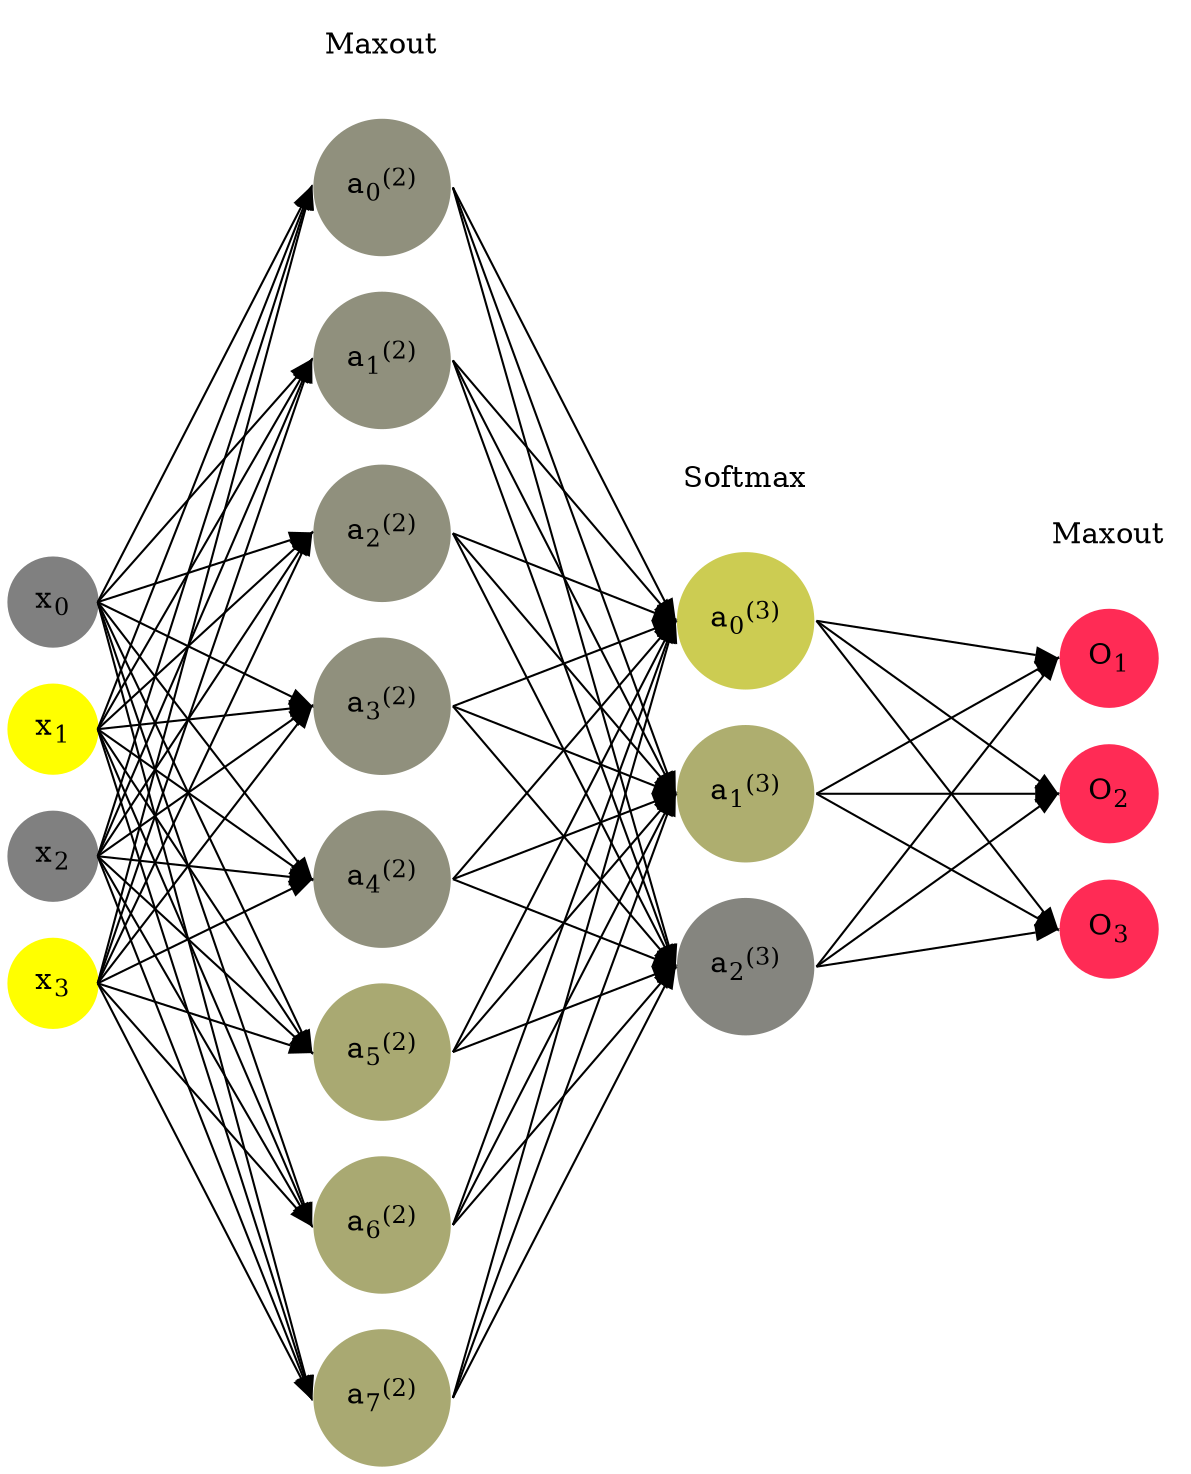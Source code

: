 digraph G {
	rankdir = LR;
	splines=false;
	edge[style=invis];
	ranksep= 1.4;
	{
	node [shape=circle, color="0.1667, 0.0, 0.5", style=filled, fillcolor="0.1667, 0.0, 0.5"];
	x0 [label=<x<sub>0</sub>>];
	}
	{
	node [shape=circle, color="0.1667, 1.0, 1.0", style=filled, fillcolor="0.1667, 1.0, 1.0"];
	x1 [label=<x<sub>1</sub>>];
	}
	{
	node [shape=circle, color="0.1667, 0.0, 0.5", style=filled, fillcolor="0.1667, 0.0, 0.5"];
	x2 [label=<x<sub>2</sub>>];
	}
	{
	node [shape=circle, color="0.1667, 1.0, 1.0", style=filled, fillcolor="0.1667, 1.0, 1.0"];
	x3 [label=<x<sub>3</sub>>];
	}
	{
	node [shape=circle, color="0.1667, 0.131412, 0.565706", style=filled, fillcolor="0.1667, 0.131412, 0.565706"];
	a02 [label=<a<sub>0</sub><sup>(2)</sup>>];
	}
	{
	node [shape=circle, color="0.1667, 0.131412, 0.565706", style=filled, fillcolor="0.1667, 0.131412, 0.565706"];
	a12 [label=<a<sub>1</sub><sup>(2)</sup>>];
	}
	{
	node [shape=circle, color="0.1667, 0.131412, 0.565706", style=filled, fillcolor="0.1667, 0.131412, 0.565706"];
	a22 [label=<a<sub>2</sub><sup>(2)</sup>>];
	}
	{
	node [shape=circle, color="0.1667, 0.131412, 0.565706", style=filled, fillcolor="0.1667, 0.131412, 0.565706"];
	a32 [label=<a<sub>3</sub><sup>(2)</sup>>];
	}
	{
	node [shape=circle, color="0.1667, 0.131412, 0.565706", style=filled, fillcolor="0.1667, 0.131412, 0.565706"];
	a42 [label=<a<sub>4</sub><sup>(2)</sup>>];
	}
	{
	node [shape=circle, color="0.1667, 0.320676, 0.660338", style=filled, fillcolor="0.1667, 0.320676, 0.660338"];
	a52 [label=<a<sub>5</sub><sup>(2)</sup>>];
	}
	{
	node [shape=circle, color="0.1667, 0.320676, 0.660338", style=filled, fillcolor="0.1667, 0.320676, 0.660338"];
	a62 [label=<a<sub>6</sub><sup>(2)</sup>>];
	}
	{
	node [shape=circle, color="0.1667, 0.320676, 0.660338", style=filled, fillcolor="0.1667, 0.320676, 0.660338"];
	a72 [label=<a<sub>7</sub><sup>(2)</sup>>];
	}
	{
	node [shape=circle, color="0.1667, 0.596644, 0.798322", style=filled, fillcolor="0.1667, 0.596644, 0.798322"];
	a03 [label=<a<sub>0</sub><sup>(3)</sup>>];
	}
	{
	node [shape=circle, color="0.1667, 0.359672, 0.679836", style=filled, fillcolor="0.1667, 0.359672, 0.679836"];
	a13 [label=<a<sub>1</sub><sup>(3)</sup>>];
	}
	{
	node [shape=circle, color="0.1667, 0.043684, 0.521842", style=filled, fillcolor="0.1667, 0.043684, 0.521842"];
	a23 [label=<a<sub>2</sub><sup>(3)</sup>>];
	}
	{
	node [shape=circle, color="0.9667, 0.83, 1.0", style=filled, fillcolor="0.9667, 0.83, 1.0"];
	O1 [label=<O<sub>1</sub>>];
	}
	{
	node [shape=circle, color="0.9667, 0.83, 1.0", style=filled, fillcolor="0.9667, 0.83, 1.0"];
	O2 [label=<O<sub>2</sub>>];
	}
	{
	node [shape=circle, color="0.9667, 0.83, 1.0", style=filled, fillcolor="0.9667, 0.83, 1.0"];
	O3 [label=<O<sub>3</sub>>];
	}
	{
	rank=same;
	x0->x1->x2->x3;
	}
	{
	rank=same;
	a02->a12->a22->a32->a42->a52->a62->a72;
	}
	{
	rank=same;
	a03->a13->a23;
	}
	{
	rank=same;
	O1->O2->O3;
	}
	l1 [shape=plaintext,label="Maxout"];
	l1->a02;
	{rank=same; l1;a02};
	l2 [shape=plaintext,label="Softmax"];
	l2->a03;
	{rank=same; l2;a03};
	l3 [shape=plaintext,label="Maxout"];
	l3->O1;
	{rank=same; l3;O1};
edge[style=solid, tailport=e, headport=w];
	{x0;x1;x2;x3} -> {a02;a12;a22;a32;a42;a52;a62;a72};
	{a02;a12;a22;a32;a42;a52;a62;a72} -> {a03;a13;a23};
	{a03;a13;a23} -> {O1,O2,O3};
}